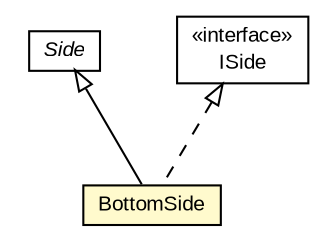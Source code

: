 #!/usr/local/bin/dot
#
# Class diagram 
# Generated by UMLGraph version R5_6-24-gf6e263 (http://www.umlgraph.org/)
#

digraph G {
	edge [fontname="arial",fontsize=10,labelfontname="arial",labelfontsize=10];
	node [fontname="arial",fontsize=10,shape=plaintext];
	nodesep=0.25;
	ranksep=0.5;
	// com.id.droneapi.impl.algorithm.v2.sides.Side
	c976 [label=<<table title="com.id.droneapi.impl.algorithm.v2.sides.Side" border="0" cellborder="1" cellspacing="0" cellpadding="2" port="p" href="./Side.html">
		<tr><td><table border="0" cellspacing="0" cellpadding="1">
<tr><td align="center" balign="center"><font face="arial italic"> Side </font></td></tr>
		</table></td></tr>
		</table>>, URL="./Side.html", fontname="arial", fontcolor="black", fontsize=10.0];
	// com.id.droneapi.impl.algorithm.v2.sides.ISide
	c979 [label=<<table title="com.id.droneapi.impl.algorithm.v2.sides.ISide" border="0" cellborder="1" cellspacing="0" cellpadding="2" port="p" href="./ISide.html">
		<tr><td><table border="0" cellspacing="0" cellpadding="1">
<tr><td align="center" balign="center"> &#171;interface&#187; </td></tr>
<tr><td align="center" balign="center"> ISide </td></tr>
		</table></td></tr>
		</table>>, URL="./ISide.html", fontname="arial", fontcolor="black", fontsize=10.0];
	// com.id.droneapi.impl.algorithm.v2.sides.BottomSide
	c981 [label=<<table title="com.id.droneapi.impl.algorithm.v2.sides.BottomSide" border="0" cellborder="1" cellspacing="0" cellpadding="2" port="p" bgcolor="lemonChiffon" href="./BottomSide.html">
		<tr><td><table border="0" cellspacing="0" cellpadding="1">
<tr><td align="center" balign="center"> BottomSide </td></tr>
		</table></td></tr>
		</table>>, URL="./BottomSide.html", fontname="arial", fontcolor="black", fontsize=10.0];
	//com.id.droneapi.impl.algorithm.v2.sides.BottomSide extends com.id.droneapi.impl.algorithm.v2.sides.Side
	c976:p -> c981:p [dir=back,arrowtail=empty];
	//com.id.droneapi.impl.algorithm.v2.sides.BottomSide implements com.id.droneapi.impl.algorithm.v2.sides.ISide
	c979:p -> c981:p [dir=back,arrowtail=empty,style=dashed];
}


